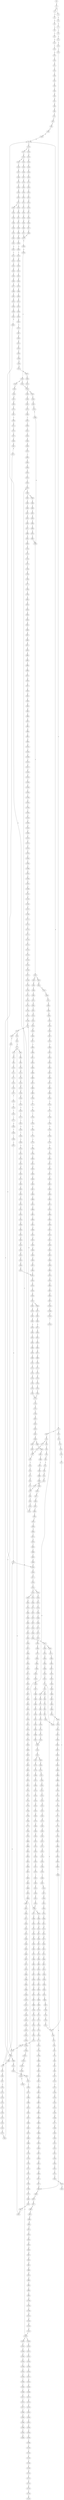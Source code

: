 strict digraph  {
	S0 -> S1 [ label = T ];
	S1 -> S2 [ label = G ];
	S1 -> S3 [ label = C ];
	S2 -> S4 [ label = T ];
	S3 -> S5 [ label = C ];
	S4 -> S6 [ label = A ];
	S5 -> S7 [ label = G ];
	S6 -> S8 [ label = A ];
	S7 -> S9 [ label = T ];
	S8 -> S10 [ label = C ];
	S9 -> S11 [ label = C ];
	S10 -> S12 [ label = A ];
	S11 -> S13 [ label = A ];
	S12 -> S14 [ label = C ];
	S13 -> S15 [ label = C ];
	S14 -> S16 [ label = A ];
	S15 -> S17 [ label = C ];
	S16 -> S18 [ label = C ];
	S17 -> S19 [ label = C ];
	S17 -> S20 [ label = G ];
	S18 -> S21 [ label = G ];
	S19 -> S22 [ label = T ];
	S20 -> S23 [ label = A ];
	S21 -> S24 [ label = C ];
	S22 -> S25 [ label = G ];
	S23 -> S26 [ label = A ];
	S23 -> S27 [ label = G ];
	S24 -> S28 [ label = T ];
	S25 -> S29 [ label = T ];
	S26 -> S30 [ label = T ];
	S27 -> S31 [ label = T ];
	S28 -> S32 [ label = C ];
	S29 -> S33 [ label = C ];
	S30 -> S34 [ label = C ];
	S31 -> S35 [ label = C ];
	S32 -> S36 [ label = C ];
	S33 -> S37 [ label = C ];
	S34 -> S38 [ label = C ];
	S35 -> S39 [ label = C ];
	S36 -> S40 [ label = T ];
	S37 -> S41 [ label = T ];
	S38 -> S42 [ label = T ];
	S39 -> S43 [ label = A ];
	S39 -> S44 [ label = T ];
	S40 -> S45 [ label = A ];
	S41 -> S46 [ label = A ];
	S41 -> S47 [ label = T ];
	S42 -> S48 [ label = C ];
	S43 -> S49 [ label = G ];
	S44 -> S50 [ label = C ];
	S45 -> S51 [ label = G ];
	S46 -> S52 [ label = C ];
	S47 -> S53 [ label = G ];
	S48 -> S54 [ label = G ];
	S49 -> S55 [ label = T ];
	S49 -> S56 [ label = C ];
	S50 -> S57 [ label = G ];
	S51 -> S58 [ label = A ];
	S52 -> S59 [ label = T ];
	S53 -> S60 [ label = A ];
	S53 -> S61 [ label = T ];
	S54 -> S62 [ label = A ];
	S55 -> S63 [ label = A ];
	S56 -> S64 [ label = T ];
	S57 -> S65 [ label = A ];
	S58 -> S66 [ label = A ];
	S59 -> S67 [ label = A ];
	S60 -> S68 [ label = A ];
	S61 -> S69 [ label = A ];
	S62 -> S70 [ label = A ];
	S63 -> S71 [ label = G ];
	S64 -> S72 [ label = T ];
	S65 -> S73 [ label = A ];
	S66 -> S74 [ label = C ];
	S67 -> S75 [ label = C ];
	S68 -> S76 [ label = C ];
	S69 -> S77 [ label = G ];
	S70 -> S78 [ label = C ];
	S71 -> S79 [ label = G ];
	S71 -> S80 [ label = C ];
	S72 -> S81 [ label = C ];
	S73 -> S78 [ label = C ];
	S74 -> S82 [ label = T ];
	S75 -> S83 [ label = C ];
	S76 -> S84 [ label = T ];
	S77 -> S85 [ label = G ];
	S78 -> S86 [ label = T ];
	S79 -> S87 [ label = G ];
	S80 -> S88 [ label = T ];
	S81 -> S89 [ label = A ];
	S82 -> S90 [ label = T ];
	S83 -> S91 [ label = A ];
	S84 -> S92 [ label = T ];
	S85 -> S93 [ label = A ];
	S86 -> S94 [ label = T ];
	S87 -> S95 [ label = T ];
	S88 -> S96 [ label = C ];
	S89 -> S97 [ label = C ];
	S90 -> S98 [ label = C ];
	S91 -> S99 [ label = G ];
	S92 -> S100 [ label = C ];
	S93 -> S101 [ label = G ];
	S94 -> S102 [ label = C ];
	S95 -> S103 [ label = C ];
	S96 -> S104 [ label = C ];
	S97 -> S105 [ label = G ];
	S98 -> S106 [ label = A ];
	S99 -> S107 [ label = G ];
	S100 -> S108 [ label = A ];
	S101 -> S109 [ label = A ];
	S102 -> S110 [ label = A ];
	S103 -> S111 [ label = A ];
	S104 -> S112 [ label = A ];
	S105 -> S113 [ label = C ];
	S106 -> S114 [ label = A ];
	S107 -> S115 [ label = A ];
	S108 -> S114 [ label = A ];
	S109 -> S116 [ label = G ];
	S110 -> S114 [ label = A ];
	S111 -> S117 [ label = C ];
	S112 -> S118 [ label = C ];
	S113 -> S119 [ label = C ];
	S114 -> S120 [ label = C ];
	S115 -> S121 [ label = G ];
	S116 -> S122 [ label = G ];
	S117 -> S123 [ label = T ];
	S118 -> S124 [ label = C ];
	S119 -> S125 [ label = C ];
	S120 -> S126 [ label = C ];
	S120 -> S127 [ label = T ];
	S121 -> S128 [ label = A ];
	S122 -> S129 [ label = T ];
	S123 -> S130 [ label = C ];
	S124 -> S131 [ label = G ];
	S125 -> S132 [ label = T ];
	S126 -> S133 [ label = G ];
	S127 -> S134 [ label = G ];
	S128 -> S135 [ label = G ];
	S129 -> S136 [ label = C ];
	S130 -> S137 [ label = G ];
	S131 -> S138 [ label = G ];
	S132 -> S139 [ label = T ];
	S133 -> S140 [ label = G ];
	S134 -> S141 [ label = G ];
	S134 -> S142 [ label = C ];
	S135 -> S143 [ label = T ];
	S136 -> S144 [ label = C ];
	S137 -> S145 [ label = C ];
	S138 -> S146 [ label = A ];
	S139 -> S147 [ label = C ];
	S140 -> S148 [ label = C ];
	S141 -> S149 [ label = C ];
	S142 -> S150 [ label = C ];
	S143 -> S151 [ label = C ];
	S144 -> S152 [ label = C ];
	S145 -> S153 [ label = T ];
	S146 -> S154 [ label = C ];
	S147 -> S155 [ label = A ];
	S148 -> S156 [ label = C ];
	S149 -> S157 [ label = C ];
	S150 -> S158 [ label = C ];
	S151 -> S159 [ label = A ];
	S152 -> S160 [ label = A ];
	S152 -> S161 [ label = G ];
	S153 -> S162 [ label = T ];
	S154 -> S163 [ label = G ];
	S155 -> S164 [ label = T ];
	S156 -> S165 [ label = C ];
	S157 -> S166 [ label = C ];
	S158 -> S167 [ label = T ];
	S159 -> S168 [ label = G ];
	S160 -> S169 [ label = G ];
	S161 -> S170 [ label = G ];
	S162 -> S171 [ label = C ];
	S163 -> S172 [ label = T ];
	S164 -> S173 [ label = C ];
	S165 -> S174 [ label = A ];
	S166 -> S175 [ label = A ];
	S167 -> S176 [ label = A ];
	S168 -> S177 [ label = G ];
	S169 -> S178 [ label = A ];
	S170 -> S179 [ label = A ];
	S171 -> S180 [ label = A ];
	S172 -> S181 [ label = C ];
	S173 -> S182 [ label = C ];
	S174 -> S183 [ label = G ];
	S175 -> S184 [ label = G ];
	S176 -> S185 [ label = G ];
	S177 -> S186 [ label = A ];
	S178 -> S187 [ label = G ];
	S179 -> S188 [ label = G ];
	S180 -> S189 [ label = T ];
	S181 -> S190 [ label = G ];
	S182 -> S191 [ label = A ];
	S183 -> S192 [ label = T ];
	S184 -> S193 [ label = G ];
	S185 -> S194 [ label = G ];
	S186 -> S195 [ label = C ];
	S187 -> S196 [ label = C ];
	S188 -> S197 [ label = G ];
	S189 -> S198 [ label = C ];
	S190 -> S199 [ label = T ];
	S191 -> S200 [ label = G ];
	S192 -> S201 [ label = T ];
	S193 -> S202 [ label = T ];
	S194 -> S203 [ label = T ];
	S195 -> S204 [ label = C ];
	S196 -> S205 [ label = C ];
	S197 -> S206 [ label = C ];
	S198 -> S207 [ label = C ];
	S199 -> S208 [ label = G ];
	S200 -> S209 [ label = A ];
	S201 -> S210 [ label = G ];
	S202 -> S211 [ label = G ];
	S203 -> S212 [ label = G ];
	S204 -> S213 [ label = A ];
	S205 -> S214 [ label = A ];
	S206 -> S215 [ label = G ];
	S207 -> S191 [ label = A ];
	S208 -> S216 [ label = A ];
	S209 -> S217 [ label = A ];
	S210 -> S218 [ label = T ];
	S211 -> S219 [ label = C ];
	S211 -> S220 [ label = G ];
	S212 -> S221 [ label = T ];
	S213 -> S222 [ label = G ];
	S214 -> S223 [ label = C ];
	S215 -> S224 [ label = T ];
	S216 -> S225 [ label = C ];
	S217 -> S226 [ label = C ];
	S218 -> S227 [ label = G ];
	S219 -> S228 [ label = G ];
	S220 -> S229 [ label = G ];
	S221 -> S230 [ label = G ];
	S222 -> S231 [ label = T ];
	S223 -> S232 [ label = G ];
	S224 -> S233 [ label = G ];
	S225 -> S234 [ label = C ];
	S226 -> S235 [ label = C ];
	S227 -> S236 [ label = C ];
	S228 -> S237 [ label = C ];
	S229 -> S238 [ label = C ];
	S230 -> S239 [ label = C ];
	S231 -> S240 [ label = C ];
	S232 -> S241 [ label = G ];
	S233 -> S242 [ label = G ];
	S234 -> S243 [ label = G ];
	S235 -> S244 [ label = A ];
	S235 -> S245 [ label = G ];
	S236 -> S246 [ label = G ];
	S237 -> S247 [ label = G ];
	S238 -> S248 [ label = T ];
	S239 -> S249 [ label = G ];
	S240 -> S250 [ label = T ];
	S241 -> S251 [ label = T ];
	S242 -> S252 [ label = T ];
	S243 -> S253 [ label = G ];
	S244 -> S254 [ label = G ];
	S244 -> S255 [ label = C ];
	S245 -> S256 [ label = G ];
	S246 -> S257 [ label = T ];
	S247 -> S258 [ label = T ];
	S248 -> S259 [ label = T ];
	S249 -> S260 [ label = T ];
	S250 -> S261 [ label = C ];
	S251 -> S262 [ label = T ];
	S252 -> S263 [ label = A ];
	S253 -> S264 [ label = T ];
	S254 -> S265 [ label = A ];
	S255 -> S266 [ label = C ];
	S256 -> S267 [ label = A ];
	S257 -> S268 [ label = C ];
	S258 -> S269 [ label = C ];
	S259 -> S270 [ label = C ];
	S260 -> S271 [ label = C ];
	S261 -> S272 [ label = T ];
	S262 -> S273 [ label = A ];
	S263 -> S274 [ label = T ];
	S264 -> S275 [ label = C ];
	S265 -> S276 [ label = C ];
	S266 -> S277 [ label = A ];
	S267 -> S278 [ label = C ];
	S268 -> S279 [ label = G ];
	S269 -> S280 [ label = G ];
	S270 -> S281 [ label = G ];
	S271 -> S279 [ label = G ];
	S272 -> S282 [ label = G ];
	S273 -> S283 [ label = C ];
	S274 -> S284 [ label = G ];
	S275 -> S285 [ label = G ];
	S276 -> S286 [ label = T ];
	S277 -> S287 [ label = C ];
	S278 -> S288 [ label = G ];
	S279 -> S289 [ label = A ];
	S280 -> S290 [ label = T ];
	S281 -> S291 [ label = A ];
	S282 -> S292 [ label = T ];
	S283 -> S293 [ label = T ];
	S284 -> S294 [ label = A ];
	S285 -> S295 [ label = C ];
	S286 -> S296 [ label = C ];
	S287 -> S297 [ label = C ];
	S288 -> S298 [ label = C ];
	S289 -> S299 [ label = A ];
	S290 -> S300 [ label = G ];
	S291 -> S301 [ label = A ];
	S292 -> S302 [ label = A ];
	S293 -> S303 [ label = G ];
	S294 -> S304 [ label = G ];
	S295 -> S305 [ label = G ];
	S296 -> S306 [ label = C ];
	S297 -> S307 [ label = C ];
	S298 -> S308 [ label = C ];
	S299 -> S309 [ label = C ];
	S300 -> S310 [ label = C ];
	S301 -> S311 [ label = C ];
	S303 -> S312 [ label = C ];
	S304 -> S313 [ label = C ];
	S305 -> S314 [ label = T ];
	S306 -> S315 [ label = C ];
	S307 -> S316 [ label = C ];
	S308 -> S317 [ label = C ];
	S309 -> S318 [ label = C ];
	S309 -> S319 [ label = A ];
	S310 -> S320 [ label = A ];
	S311 -> S321 [ label = A ];
	S312 -> S322 [ label = A ];
	S313 -> S323 [ label = G ];
	S314 -> S324 [ label = A ];
	S315 -> S325 [ label = A ];
	S316 -> S326 [ label = T ];
	S317 -> S327 [ label = A ];
	S318 -> S328 [ label = T ];
	S319 -> S329 [ label = C ];
	S320 -> S330 [ label = T ];
	S321 -> S331 [ label = C ];
	S322 -> S332 [ label = G ];
	S323 -> S333 [ label = G ];
	S324 -> S334 [ label = G ];
	S325 -> S335 [ label = T ];
	S326 -> S336 [ label = T ];
	S327 -> S337 [ label = T ];
	S328 -> S338 [ label = T ];
	S328 -> S339 [ label = G ];
	S329 -> S340 [ label = C ];
	S330 -> S341 [ label = C ];
	S331 -> S342 [ label = G ];
	S332 -> S343 [ label = A ];
	S333 -> S344 [ label = T ];
	S334 -> S345 [ label = C ];
	S335 -> S346 [ label = C ];
	S336 -> S347 [ label = C ];
	S337 -> S348 [ label = C ];
	S338 -> S349 [ label = C ];
	S339 -> S350 [ label = T ];
	S340 -> S351 [ label = C ];
	S341 -> S352 [ label = C ];
	S342 -> S353 [ label = C ];
	S343 -> S354 [ label = C ];
	S344 -> S355 [ label = C ];
	S345 -> S356 [ label = C ];
	S346 -> S357 [ label = T ];
	S347 -> S358 [ label = C ];
	S347 -> S359 [ label = G ];
	S348 -> S360 [ label = G ];
	S349 -> S361 [ label = G ];
	S350 -> S362 [ label = C ];
	S351 -> S363 [ label = G ];
	S352 -> S364 [ label = G ];
	S353 -> S365 [ label = G ];
	S354 -> S366 [ label = G ];
	S355 -> S367 [ label = G ];
	S356 -> S368 [ label = G ];
	S357 -> S369 [ label = G ];
	S358 -> S370 [ label = T ];
	S359 -> S371 [ label = A ];
	S360 -> S372 [ label = T ];
	S361 -> S373 [ label = T ];
	S362 -> S374 [ label = G ];
	S363 -> S375 [ label = T ];
	S364 -> S376 [ label = C ];
	S365 -> S377 [ label = C ];
	S366 -> S378 [ label = G ];
	S367 -> S379 [ label = C ];
	S368 -> S380 [ label = C ];
	S369 -> S381 [ label = C ];
	S370 -> S382 [ label = G ];
	S371 -> S383 [ label = T ];
	S372 -> S384 [ label = C ];
	S373 -> S385 [ label = A ];
	S374 -> S386 [ label = C ];
	S375 -> S387 [ label = A ];
	S376 -> S388 [ label = A ];
	S377 -> S389 [ label = A ];
	S378 -> S390 [ label = A ];
	S379 -> S391 [ label = A ];
	S380 -> S392 [ label = T ];
	S381 -> S393 [ label = C ];
	S382 -> S394 [ label = T ];
	S383 -> S395 [ label = C ];
	S384 -> S396 [ label = C ];
	S385 -> S397 [ label = C ];
	S386 -> S398 [ label = G ];
	S387 -> S399 [ label = C ];
	S388 -> S400 [ label = C ];
	S389 -> S401 [ label = C ];
	S390 -> S402 [ label = C ];
	S391 -> S403 [ label = C ];
	S392 -> S404 [ label = G ];
	S393 -> S405 [ label = A ];
	S394 -> S406 [ label = C ];
	S395 -> S407 [ label = G ];
	S396 -> S408 [ label = T ];
	S397 -> S409 [ label = T ];
	S398 -> S410 [ label = C ];
	S399 -> S411 [ label = G ];
	S400 -> S412 [ label = G ];
	S401 -> S413 [ label = G ];
	S402 -> S414 [ label = A ];
	S403 -> S415 [ label = G ];
	S404 -> S416 [ label = G ];
	S405 -> S417 [ label = G ];
	S406 -> S418 [ label = C ];
	S407 -> S419 [ label = T ];
	S408 -> S420 [ label = C ];
	S409 -> S421 [ label = T ];
	S410 -> S422 [ label = G ];
	S410 -> S423 [ label = A ];
	S411 -> S424 [ label = T ];
	S412 -> S425 [ label = T ];
	S413 -> S426 [ label = T ];
	S414 -> S427 [ label = C ];
	S415 -> S428 [ label = C ];
	S416 -> S429 [ label = A ];
	S417 -> S430 [ label = T ];
	S418 -> S431 [ label = T ];
	S419 -> S432 [ label = T ];
	S420 -> S433 [ label = T ];
	S421 -> S434 [ label = C ];
	S422 -> S435 [ label = A ];
	S423 -> S436 [ label = A ];
	S424 -> S437 [ label = C ];
	S425 -> S438 [ label = C ];
	S426 -> S439 [ label = C ];
	S427 -> S440 [ label = A ];
	S428 -> S441 [ label = G ];
	S429 -> S442 [ label = A ];
	S430 -> S443 [ label = C ];
	S431 -> S47 [ label = T ];
	S432 -> S444 [ label = T ];
	S433 -> S445 [ label = T ];
	S434 -> S446 [ label = A ];
	S435 -> S447 [ label = G ];
	S436 -> S448 [ label = C ];
	S437 -> S449 [ label = C ];
	S438 -> S450 [ label = G ];
	S439 -> S451 [ label = C ];
	S440 -> S452 [ label = C ];
	S441 -> S453 [ label = C ];
	S442 -> S454 [ label = G ];
	S443 -> S455 [ label = G ];
	S444 -> S456 [ label = G ];
	S445 -> S457 [ label = C ];
	S446 -> S458 [ label = A ];
	S447 -> S459 [ label = C ];
	S448 -> S460 [ label = C ];
	S449 -> S461 [ label = A ];
	S450 -> S462 [ label = A ];
	S451 -> S463 [ label = A ];
	S452 -> S464 [ label = C ];
	S453 -> S465 [ label = G ];
	S454 -> S466 [ label = A ];
	S455 -> S467 [ label = T ];
	S456 -> S468 [ label = T ];
	S457 -> S469 [ label = T ];
	S458 -> S470 [ label = G ];
	S459 -> S471 [ label = A ];
	S460 -> S472 [ label = C ];
	S461 -> S473 [ label = G ];
	S462 -> S474 [ label = G ];
	S463 -> S475 [ label = G ];
	S464 -> S476 [ label = T ];
	S465 -> S477 [ label = C ];
	S465 -> S478 [ label = G ];
	S466 -> S479 [ label = A ];
	S467 -> S480 [ label = A ];
	S468 -> S481 [ label = A ];
	S469 -> S482 [ label = C ];
	S470 -> S483 [ label = C ];
	S471 -> S484 [ label = G ];
	S472 -> S485 [ label = G ];
	S473 -> S486 [ label = C ];
	S474 -> S487 [ label = C ];
	S475 -> S486 [ label = C ];
	S476 -> S488 [ label = C ];
	S477 -> S489 [ label = G ];
	S478 -> S490 [ label = C ];
	S479 -> S491 [ label = C ];
	S480 -> S492 [ label = A ];
	S481 -> S493 [ label = G ];
	S482 -> S494 [ label = G ];
	S483 -> S495 [ label = G ];
	S484 -> S496 [ label = T ];
	S485 -> S497 [ label = T ];
	S486 -> S498 [ label = T ];
	S486 -> S499 [ label = G ];
	S487 -> S500 [ label = G ];
	S488 -> S501 [ label = T ];
	S489 -> S502 [ label = T ];
	S490 -> S503 [ label = T ];
	S491 -> S504 [ label = G ];
	S492 -> S505 [ label = G ];
	S493 -> S506 [ label = G ];
	S494 -> S507 [ label = G ];
	S495 -> S508 [ label = A ];
	S496 -> S509 [ label = G ];
	S497 -> S510 [ label = A ];
	S498 -> S72 [ label = T ];
	S499 -> S511 [ label = A ];
	S500 -> S512 [ label = A ];
	S501 -> S513 [ label = A ];
	S502 -> S514 [ label = C ];
	S503 -> S515 [ label = G ];
	S504 -> S516 [ label = G ];
	S505 -> S517 [ label = A ];
	S506 -> S518 [ label = A ];
	S507 -> S519 [ label = A ];
	S508 -> S520 [ label = G ];
	S509 -> S521 [ label = C ];
	S510 -> S522 [ label = C ];
	S511 -> S523 [ label = G ];
	S512 -> S524 [ label = G ];
	S513 -> S525 [ label = G ];
	S514 -> S526 [ label = G ];
	S515 -> S527 [ label = G ];
	S516 -> S528 [ label = C ];
	S517 -> S529 [ label = C ];
	S518 -> S530 [ label = A ];
	S519 -> S531 [ label = G ];
	S520 -> S532 [ label = T ];
	S521 -> S533 [ label = A ];
	S522 -> S534 [ label = A ];
	S523 -> S535 [ label = T ];
	S524 -> S536 [ label = T ];
	S525 -> S537 [ label = A ];
	S526 -> S538 [ label = A ];
	S527 -> S539 [ label = A ];
	S528 -> S540 [ label = A ];
	S529 -> S541 [ label = G ];
	S530 -> S542 [ label = A ];
	S531 -> S543 [ label = A ];
	S532 -> S544 [ label = C ];
	S533 -> S545 [ label = A ];
	S534 -> S546 [ label = G ];
	S535 -> S547 [ label = C ];
	S536 -> S548 [ label = C ];
	S537 -> S549 [ label = A ];
	S538 -> S550 [ label = C ];
	S539 -> S551 [ label = A ];
	S540 -> S552 [ label = C ];
	S541 -> S553 [ label = G ];
	S542 -> S554 [ label = G ];
	S543 -> S555 [ label = G ];
	S544 -> S556 [ label = C ];
	S545 -> S557 [ label = C ];
	S546 -> S558 [ label = C ];
	S547 -> S556 [ label = C ];
	S547 -> S559 [ label = T ];
	S548 -> S560 [ label = G ];
	S549 -> S561 [ label = C ];
	S550 -> S562 [ label = G ];
	S551 -> S563 [ label = T ];
	S552 -> S564 [ label = C ];
	S552 -> S565 [ label = T ];
	S553 -> S566 [ label = C ];
	S554 -> S567 [ label = G ];
	S555 -> S568 [ label = G ];
	S556 -> S569 [ label = C ];
	S557 -> S570 [ label = A ];
	S558 -> S571 [ label = A ];
	S559 -> S572 [ label = C ];
	S560 -> S573 [ label = A ];
	S561 -> S574 [ label = G ];
	S562 -> S575 [ label = C ];
	S563 -> S576 [ label = G ];
	S564 -> S577 [ label = G ];
	S565 -> S578 [ label = G ];
	S566 -> S579 [ label = T ];
	S567 -> S580 [ label = T ];
	S568 -> S581 [ label = T ];
	S569 -> S582 [ label = T ];
	S569 -> S583 [ label = G ];
	S570 -> S584 [ label = G ];
	S571 -> S585 [ label = G ];
	S572 -> S586 [ label = G ];
	S573 -> S587 [ label = A ];
	S574 -> S588 [ label = A ];
	S575 -> S589 [ label = G ];
	S576 -> S590 [ label = G ];
	S577 -> S591 [ label = G ];
	S578 -> S592 [ label = G ];
	S579 -> S593 [ label = C ];
	S580 -> S594 [ label = C ];
	S581 -> S136 [ label = C ];
	S582 -> S595 [ label = C ];
	S583 -> S596 [ label = C ];
	S584 -> S597 [ label = C ];
	S585 -> S598 [ label = G ];
	S586 -> S599 [ label = T ];
	S587 -> S600 [ label = C ];
	S588 -> S601 [ label = G ];
	S589 -> S602 [ label = C ];
	S590 -> S603 [ label = G ];
	S591 -> S604 [ label = G ];
	S592 -> S605 [ label = G ];
	S593 -> S606 [ label = T ];
	S594 -> S607 [ label = C ];
	S595 -> S608 [ label = C ];
	S596 -> S609 [ label = C ];
	S597 -> S610 [ label = T ];
	S598 -> S611 [ label = T ];
	S599 -> S612 [ label = C ];
	S600 -> S613 [ label = C ];
	S601 -> S614 [ label = G ];
	S602 -> S615 [ label = C ];
	S603 -> S616 [ label = G ];
	S604 -> S617 [ label = A ];
	S605 -> S618 [ label = A ];
	S606 -> S619 [ label = C ];
	S607 -> S620 [ label = C ];
	S608 -> S621 [ label = G ];
	S609 -> S622 [ label = T ];
	S610 -> S623 [ label = A ];
	S611 -> S624 [ label = G ];
	S612 -> S625 [ label = T ];
	S613 -> S328 [ label = T ];
	S614 -> S626 [ label = T ];
	S615 -> S627 [ label = T ];
	S616 -> S628 [ label = T ];
	S617 -> S629 [ label = A ];
	S618 -> S630 [ label = A ];
	S619 -> S631 [ label = G ];
	S620 -> S632 [ label = G ];
	S621 -> S633 [ label = G ];
	S622 -> S634 [ label = G ];
	S623 -> S635 [ label = C ];
	S624 -> S636 [ label = C ];
	S625 -> S637 [ label = G ];
	S626 -> S638 [ label = G ];
	S627 -> S639 [ label = C ];
	S628 -> S640 [ label = C ];
	S629 -> S641 [ label = T ];
	S630 -> S642 [ label = C ];
	S631 -> S643 [ label = A ];
	S632 -> S644 [ label = A ];
	S633 -> S645 [ label = T ];
	S634 -> S646 [ label = T ];
	S635 -> S647 [ label = G ];
	S636 -> S648 [ label = A ];
	S637 -> S649 [ label = T ];
	S638 -> S650 [ label = T ];
	S639 -> S651 [ label = G ];
	S640 -> S652 [ label = C ];
	S641 -> S653 [ label = T ];
	S642 -> S654 [ label = T ];
	S643 -> S655 [ label = A ];
	S644 -> S656 [ label = A ];
	S645 -> S657 [ label = C ];
	S646 -> S658 [ label = C ];
	S647 -> S659 [ label = A ];
	S648 -> S660 [ label = C ];
	S649 -> S661 [ label = T ];
	S650 -> S662 [ label = C ];
	S651 -> S663 [ label = G ];
	S652 -> S664 [ label = G ];
	S653 -> S665 [ label = G ];
	S654 -> S666 [ label = G ];
	S655 -> S667 [ label = G ];
	S656 -> S668 [ label = G ];
	S657 -> S669 [ label = T ];
	S658 -> S670 [ label = G ];
	S659 -> S671 [ label = G ];
	S660 -> S672 [ label = G ];
	S661 -> S673 [ label = C ];
	S662 -> S674 [ label = C ];
	S663 -> S675 [ label = G ];
	S664 -> S676 [ label = C ];
	S665 -> S677 [ label = A ];
	S666 -> S678 [ label = G ];
	S667 -> S679 [ label = T ];
	S668 -> S680 [ label = T ];
	S669 -> S681 [ label = G ];
	S670 -> S682 [ label = C ];
	S671 -> S683 [ label = A ];
	S672 -> S684 [ label = C ];
	S673 -> S685 [ label = C ];
	S674 -> S686 [ label = C ];
	S675 -> S687 [ label = C ];
	S676 -> S688 [ label = C ];
	S677 -> S689 [ label = A ];
	S678 -> S690 [ label = A ];
	S679 -> S691 [ label = C ];
	S680 -> S692 [ label = C ];
	S681 -> S693 [ label = G ];
	S682 -> S398 [ label = G ];
	S683 -> S694 [ label = A ];
	S684 -> S695 [ label = G ];
	S685 -> S696 [ label = G ];
	S686 -> S697 [ label = T ];
	S687 -> S698 [ label = T ];
	S688 -> S699 [ label = G ];
	S689 -> S700 [ label = C ];
	S690 -> S701 [ label = C ];
	S691 -> S702 [ label = G ];
	S692 -> S703 [ label = G ];
	S693 -> S704 [ label = A ];
	S694 -> S705 [ label = C ];
	S695 -> S706 [ label = G ];
	S696 -> S707 [ label = T ];
	S697 -> S708 [ label = G ];
	S698 -> S709 [ label = C ];
	S699 -> S710 [ label = G ];
	S700 -> S711 [ label = C ];
	S701 -> S712 [ label = C ];
	S702 -> S713 [ label = C ];
	S703 -> S714 [ label = A ];
	S704 -> S715 [ label = G ];
	S705 -> S716 [ label = T ];
	S706 -> S717 [ label = T ];
	S707 -> S718 [ label = G ];
	S708 -> S719 [ label = T ];
	S709 -> S720 [ label = A ];
	S710 -> S721 [ label = A ];
	S711 -> S722 [ label = C ];
	S712 -> S723 [ label = C ];
	S713 -> S724 [ label = G ];
	S714 -> S725 [ label = G ];
	S715 -> S726 [ label = G ];
	S716 -> S727 [ label = G ];
	S717 -> S728 [ label = G ];
	S718 -> S729 [ label = G ];
	S719 -> S730 [ label = C ];
	S720 -> S731 [ label = C ];
	S721 -> S732 [ label = A ];
	S722 -> S733 [ label = G ];
	S723 -> S734 [ label = G ];
	S724 -> S735 [ label = G ];
	S725 -> S736 [ label = G ];
	S726 -> S737 [ label = G ];
	S727 -> S738 [ label = G ];
	S728 -> S739 [ label = C ];
	S729 -> S740 [ label = C ];
	S730 -> S741 [ label = C ];
	S731 -> S742 [ label = G ];
	S732 -> S743 [ label = C ];
	S733 -> S744 [ label = T ];
	S734 -> S745 [ label = T ];
	S735 -> S746 [ label = C ];
	S736 -> S747 [ label = T ];
	S737 -> S748 [ label = T ];
	S738 -> S749 [ label = C ];
	S739 -> S750 [ label = C ];
	S740 -> S751 [ label = C ];
	S741 -> S41 [ label = T ];
	S742 -> S752 [ label = T ];
	S743 -> S753 [ label = T ];
	S744 -> S754 [ label = C ];
	S745 -> S755 [ label = C ];
	S746 -> S756 [ label = T ];
	S747 -> S757 [ label = A ];
	S748 -> S758 [ label = G ];
	S749 -> S759 [ label = G ];
	S750 -> S760 [ label = G ];
	S751 -> S761 [ label = C ];
	S752 -> S762 [ label = C ];
	S753 -> S763 [ label = G ];
	S754 -> S764 [ label = T ];
	S755 -> S765 [ label = T ];
	S756 -> S766 [ label = A ];
	S757 -> S767 [ label = T ];
	S758 -> S768 [ label = T ];
	S759 -> S769 [ label = C ];
	S760 -> S770 [ label = C ];
	S761 -> S771 [ label = G ];
	S762 -> S772 [ label = C ];
	S763 -> S773 [ label = C ];
	S764 -> S774 [ label = C ];
	S765 -> S774 [ label = C ];
	S766 -> S775 [ label = T ];
	S767 -> S776 [ label = A ];
	S768 -> S777 [ label = T ];
	S769 -> S778 [ label = A ];
	S770 -> S779 [ label = A ];
	S771 -> S780 [ label = T ];
	S772 -> S781 [ label = A ];
	S773 -> S782 [ label = A ];
	S774 -> S783 [ label = G ];
	S775 -> S784 [ label = A ];
	S776 -> S785 [ label = A ];
	S777 -> S786 [ label = C ];
	S778 -> S787 [ label = G ];
	S779 -> S788 [ label = A ];
	S780 -> S789 [ label = C ];
	S781 -> S475 [ label = G ];
	S782 -> S790 [ label = A ];
	S783 -> S791 [ label = G ];
	S784 -> S792 [ label = G ];
	S785 -> S793 [ label = G ];
	S786 -> S794 [ label = C ];
	S787 -> S795 [ label = C ];
	S788 -> S796 [ label = C ];
	S789 -> S797 [ label = C ];
	S790 -> S798 [ label = C ];
	S791 -> S799 [ label = C ];
	S792 -> S800 [ label = T ];
	S793 -> S801 [ label = T ];
	S794 -> S802 [ label = A ];
	S795 -> S803 [ label = G ];
	S796 -> S804 [ label = C ];
	S797 -> S805 [ label = A ];
	S798 -> S806 [ label = C ];
	S799 -> S807 [ label = A ];
	S800 -> S808 [ label = A ];
	S801 -> S809 [ label = C ];
	S802 -> S810 [ label = G ];
	S803 -> S811 [ label = G ];
	S804 -> S812 [ label = A ];
	S805 -> S813 [ label = G ];
	S806 -> S814 [ label = A ];
	S807 -> S815 [ label = C ];
	S808 -> S816 [ label = G ];
	S809 -> S817 [ label = G ];
	S810 -> S818 [ label = C ];
	S811 -> S819 [ label = G ];
	S812 -> S820 [ label = G ];
	S813 -> S821 [ label = T ];
	S814 -> S822 [ label = G ];
	S815 -> S823 [ label = C ];
	S816 -> S824 [ label = C ];
	S817 -> S825 [ label = T ];
	S818 -> S826 [ label = A ];
	S819 -> S827 [ label = T ];
	S820 -> S828 [ label = T ];
	S821 -> S829 [ label = A ];
	S822 -> S830 [ label = A ];
	S823 -> S831 [ label = G ];
	S824 -> S832 [ label = C ];
	S825 -> S833 [ label = G ];
	S826 -> S834 [ label = G ];
	S827 -> S835 [ label = G ];
	S828 -> S836 [ label = C ];
	S829 -> S71 [ label = G ];
	S830 -> S837 [ label = A ];
	S831 -> S838 [ label = A ];
	S832 -> S839 [ label = G ];
	S833 -> S840 [ label = G ];
	S834 -> S841 [ label = A ];
	S835 -> S842 [ label = C ];
	S836 -> S843 [ label = G ];
	S837 -> S844 [ label = C ];
	S838 -> S845 [ label = G ];
	S838 -> S846 [ label = A ];
	S839 -> S847 [ label = A ];
	S840 -> S848 [ label = T ];
	S841 -> S849 [ label = T ];
	S842 -> S850 [ label = C ];
	S843 -> S851 [ label = C ];
	S844 -> S852 [ label = A ];
	S845 -> S853 [ label = T ];
	S846 -> S854 [ label = T ];
	S847 -> S855 [ label = A ];
	S848 -> S856 [ label = A ];
	S849 -> S857 [ label = A ];
	S850 -> S858 [ label = G ];
	S851 -> S859 [ label = G ];
	S852 -> S860 [ label = G ];
	S853 -> S35 [ label = C ];
	S854 -> S861 [ label = G ];
	S855 -> S862 [ label = A ];
	S856 -> S863 [ label = C ];
	S857 -> S864 [ label = A ];
	S858 -> S865 [ label = C ];
	S859 -> S866 [ label = C ];
	S860 -> S867 [ label = C ];
	S861 -> S868 [ label = T ];
	S862 -> S869 [ label = C ];
	S863 -> S870 [ label = C ];
	S864 -> S871 [ label = A ];
	S865 -> S872 [ label = C ];
	S866 -> S873 [ label = A ];
	S867 -> S874 [ label = C ];
	S868 -> S875 [ label = A ];
	S869 -> S876 [ label = C ];
	S870 -> S877 [ label = G ];
	S871 -> S878 [ label = A ];
	S872 -> S879 [ label = G ];
	S873 -> S880 [ label = G ];
	S874 -> S881 [ label = G ];
	S875 -> S882 [ label = G ];
	S876 -> S883 [ label = C ];
	S877 -> S884 [ label = G ];
	S878 -> S885 [ label = A ];
	S879 -> S886 [ label = G ];
	S880 -> S887 [ label = C ];
	S881 -> S888 [ label = T ];
	S882 -> S889 [ label = T ];
	S883 -> S890 [ label = C ];
	S884 -> S891 [ label = T ];
	S885 -> S892 [ label = C ];
	S886 -> S893 [ label = T ];
	S887 -> S894 [ label = C ];
	S888 -> S895 [ label = C ];
	S889 -> S896 [ label = T ];
	S890 -> S897 [ label = G ];
	S891 -> S898 [ label = G ];
	S892 -> S899 [ label = T ];
	S893 -> S900 [ label = G ];
	S894 -> S901 [ label = G ];
	S895 -> S902 [ label = C ];
	S896 -> S903 [ label = T ];
	S897 -> S904 [ label = A ];
	S898 -> S905 [ label = G ];
	S899 -> S906 [ label = T ];
	S900 -> S907 [ label = G ];
	S901 -> S908 [ label = G ];
	S902 -> S909 [ label = T ];
	S903 -> S910 [ label = C ];
	S904 -> S911 [ label = C ];
	S905 -> S912 [ label = T ];
	S906 -> S913 [ label = T ];
	S907 -> S914 [ label = T ];
	S908 -> S915 [ label = T ];
	S909 -> S916 [ label = C ];
	S910 -> S917 [ label = A ];
	S911 -> S918 [ label = T ];
	S912 -> S919 [ label = T ];
	S913 -> S920 [ label = G ];
	S914 -> S921 [ label = G ];
	S915 -> S922 [ label = G ];
	S916 -> S923 [ label = T ];
	S917 -> S924 [ label = C ];
	S918 -> S925 [ label = A ];
	S919 -> S926 [ label = A ];
	S920 -> S927 [ label = C ];
	S921 -> S928 [ label = G ];
	S922 -> S929 [ label = G ];
	S923 -> S930 [ label = G ];
	S924 -> S931 [ label = T ];
	S925 -> S932 [ label = G ];
	S926 -> S933 [ label = G ];
	S927 -> S934 [ label = C ];
	S928 -> S935 [ label = A ];
	S929 -> S936 [ label = A ];
	S930 -> S937 [ label = T ];
	S931 -> S938 [ label = C ];
	S932 -> S939 [ label = A ];
	S933 -> S940 [ label = A ];
	S934 -> S941 [ label = G ];
	S935 -> S942 [ label = A ];
	S936 -> S943 [ label = A ];
	S937 -> S944 [ label = C ];
	S938 -> S945 [ label = C ];
	S939 -> S946 [ label = A ];
	S940 -> S947 [ label = A ];
	S941 -> S948 [ label = T ];
	S942 -> S949 [ label = C ];
	S943 -> S950 [ label = G ];
	S944 -> S951 [ label = G ];
	S945 -> S952 [ label = T ];
	S946 -> S953 [ label = T ];
	S947 -> S954 [ label = G ];
	S948 -> S955 [ label = A ];
	S949 -> S956 [ label = C ];
	S950 -> S957 [ label = A ];
	S951 -> S958 [ label = T ];
	S952 -> S959 [ label = T ];
	S953 -> S960 [ label = C ];
	S954 -> S961 [ label = G ];
	S955 -> S962 [ label = G ];
	S956 -> S963 [ label = T ];
	S957 -> S964 [ label = A ];
	S958 -> S965 [ label = G ];
	S959 -> S966 [ label = T ];
	S960 -> S967 [ label = G ];
	S961 -> S968 [ label = G ];
	S962 -> S969 [ label = C ];
	S963 -> S970 [ label = C ];
	S964 -> S491 [ label = C ];
	S965 -> S971 [ label = G ];
	S966 -> S972 [ label = C ];
	S967 -> S973 [ label = G ];
	S968 -> S974 [ label = G ];
	S969 -> S975 [ label = C ];
	S970 -> S976 [ label = G ];
	S971 -> S977 [ label = T ];
	S972 -> S978 [ label = A ];
	S973 -> S979 [ label = G ];
	S974 -> S980 [ label = G ];
	S975 -> S981 [ label = G ];
	S976 -> S982 [ label = G ];
	S977 -> S856 [ label = A ];
	S978 -> S983 [ label = T ];
	S979 -> S984 [ label = T ];
	S980 -> S985 [ label = T ];
	S981 -> S986 [ label = G ];
	S982 -> S987 [ label = C ];
	S983 -> S988 [ label = C ];
	S984 -> S989 [ label = A ];
	S985 -> S990 [ label = C ];
	S986 -> S991 [ label = T ];
	S987 -> S992 [ label = A ];
	S988 -> S993 [ label = C ];
	S989 -> S994 [ label = T ];
	S990 -> S995 [ label = C ];
	S991 -> S996 [ label = G ];
	S992 -> S997 [ label = C ];
	S993 -> S998 [ label = A ];
	S994 -> S999 [ label = C ];
	S995 -> S1000 [ label = G ];
	S996 -> S1001 [ label = A ];
	S997 -> S1002 [ label = G ];
	S998 -> S200 [ label = G ];
	S999 -> S1003 [ label = C ];
	S1000 -> S1004 [ label = T ];
	S1001 -> S1005 [ label = C ];
	S1002 -> S1006 [ label = C ];
	S1003 -> S1007 [ label = C ];
	S1004 -> S1008 [ label = C ];
	S1005 -> S1009 [ label = G ];
	S1006 -> S1010 [ label = G ];
	S1007 -> S1011 [ label = G ];
	S1008 -> S1012 [ label = G ];
	S1009 -> S1013 [ label = T ];
	S1010 -> S1014 [ label = C ];
	S1011 -> S1015 [ label = A ];
	S1012 -> S1016 [ label = G ];
	S1013 -> S1017 [ label = G ];
	S1014 -> S465 [ label = G ];
	S1015 -> S1018 [ label = A ];
	S1016 -> S1019 [ label = A ];
	S1017 -> S1020 [ label = G ];
	S1018 -> S1021 [ label = A ];
	S1019 -> S1022 [ label = A ];
	S1020 -> S1023 [ label = G ];
	S1021 -> S1024 [ label = G ];
	S1022 -> S1025 [ label = C ];
	S1023 -> S1026 [ label = T ];
	S1024 -> S1027 [ label = T ];
	S1025 -> S1028 [ label = A ];
	S1025 -> S1029 [ label = T ];
	S1026 -> S1030 [ label = A ];
	S1027 -> S1031 [ label = G ];
	S1028 -> S1032 [ label = G ];
	S1029 -> S1033 [ label = A ];
	S1030 -> S1034 [ label = C ];
	S1031 -> S1035 [ label = T ];
	S1032 -> S1036 [ label = G ];
	S1033 -> S1037 [ label = C ];
	S1034 -> S1038 [ label = T ];
	S1035 -> S1039 [ label = C ];
	S1036 -> S1040 [ label = A ];
	S1037 -> S1041 [ label = A ];
	S1038 -> S1042 [ label = A ];
	S1039 -> S1043 [ label = G ];
	S1040 -> S1044 [ label = A ];
	S1041 -> S1045 [ label = A ];
	S1042 -> S1046 [ label = T ];
	S1043 -> S1047 [ label = T ];
	S1044 -> S1048 [ label = T ];
	S1045 -> S1049 [ label = C ];
	S1046 -> S1050 [ label = T ];
	S1047 -> S1051 [ label = C ];
	S1048 -> S1052 [ label = A ];
	S1049 -> S1053 [ label = G ];
	S1050 -> S1054 [ label = G ];
	S1051 -> S1055 [ label = G ];
	S1052 -> S1056 [ label = G ];
	S1053 -> S1057 [ label = A ];
	S1054 -> S1058 [ label = G ];
	S1055 -> S1059 [ label = G ];
	S1056 -> S1060 [ label = T ];
	S1057 -> S1061 [ label = A ];
	S1058 -> S1062 [ label = A ];
	S1059 -> S1063 [ label = A ];
	S1060 -> S1064 [ label = C ];
	S1061 -> S1065 [ label = A ];
	S1062 -> S1066 [ label = A ];
	S1063 -> S1067 [ label = A ];
	S1064 -> S1068 [ label = T ];
	S1065 -> S1069 [ label = A ];
	S1066 -> S1070 [ label = C ];
	S1067 -> S1025 [ label = C ];
	S1068 -> S1071 [ label = C ];
	S1069 -> S1072 [ label = C ];
	S1070 -> S1073 [ label = G ];
	S1071 -> S1074 [ label = T ];
	S1072 -> S1075 [ label = A ];
	S1073 -> S1076 [ label = G ];
	S1074 -> S1077 [ label = C ];
	S1075 -> S1078 [ label = G ];
	S1076 -> S1079 [ label = T ];
	S1077 -> S1080 [ label = T ];
	S1078 -> S1081 [ label = A ];
	S1079 -> S1082 [ label = A ];
	S1080 -> S1083 [ label = G ];
	S1081 -> S1084 [ label = A ];
	S1082 -> S1085 [ label = C ];
	S1083 -> S1086 [ label = A ];
	S1084 -> S1087 [ label = G ];
	S1085 -> S1088 [ label = G ];
	S1086 -> S1089 [ label = G ];
	S1087 -> S1090 [ label = G ];
	S1088 -> S1091 [ label = A ];
	S1089 -> S1092 [ label = T ];
	S1090 -> S1093 [ label = G ];
	S1091 -> S1094 [ label = A ];
	S1092 -> S1095 [ label = A ];
	S1093 -> S1096 [ label = G ];
	S1094 -> S1097 [ label = G ];
	S1096 -> S1098 [ label = T ];
	S1097 -> S1099 [ label = A ];
	S1098 -> S1100 [ label = C ];
	S1099 -> S1101 [ label = A ];
	S1100 -> S1102 [ label = T ];
	S1101 -> S1103 [ label = G ];
	S1102 -> S1104 [ label = C ];
	S1103 -> S1105 [ label = T ];
	S1104 -> S1106 [ label = T ];
	S1105 -> S1107 [ label = G ];
	S1106 -> S1108 [ label = C ];
	S1107 -> S1109 [ label = T ];
	S1108 -> S1110 [ label = G ];
	S1109 -> S1111 [ label = C ];
	S1110 -> S1112 [ label = T ];
	S1111 -> S1113 [ label = C ];
	S1112 -> S1114 [ label = G ];
	S1113 -> S1115 [ label = T ];
	S1114 -> S1116 [ label = G ];
	S1115 -> S1117 [ label = G ];
	S1116 -> S1118 [ label = T ];
	S1117 -> S1119 [ label = G ];
	S1118 -> S1120 [ label = A ];
	S1119 -> S1121 [ label = C ];
	S1121 -> S1122 [ label = C ];
	S1122 -> S1123 [ label = T ];
	S1123 -> S1124 [ label = G ];
	S1124 -> S1125 [ label = G ];
	S1125 -> S1126 [ label = G ];
	S1126 -> S1127 [ label = T ];
	S1127 -> S1128 [ label = C ];
	S1128 -> S1129 [ label = C ];
	S1129 -> S1130 [ label = C ];
	S1130 -> S1131 [ label = G ];
	S1131 -> S1132 [ label = A ];
	S1132 -> S1133 [ label = G ];
	S1133 -> S1134 [ label = T ];
	S1134 -> S1135 [ label = C ];
	S1135 -> S1136 [ label = C ];
	S1136 -> S43 [ label = A ];
}
